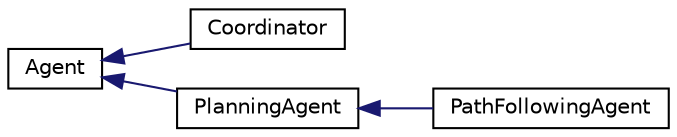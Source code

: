 digraph "Graphical Class Hierarchy"
{
 // LATEX_PDF_SIZE
  edge [fontname="Helvetica",fontsize="10",labelfontname="Helvetica",labelfontsize="10"];
  node [fontname="Helvetica",fontsize="10",shape=record];
  rankdir="LR";
  Node0 [label="Agent",height=0.2,width=0.4,color="black", fillcolor="white", style="filled",URL="$classAgent.html",tooltip=" "];
  Node0 -> Node1 [dir="back",color="midnightblue",fontsize="10",style="solid",fontname="Helvetica"];
  Node1 [label="Coordinator",height=0.2,width=0.4,color="black", fillcolor="white", style="filled",URL="$classCoordinator.html",tooltip=" "];
  Node0 -> Node2 [dir="back",color="midnightblue",fontsize="10",style="solid",fontname="Helvetica"];
  Node2 [label="PlanningAgent",height=0.2,width=0.4,color="black", fillcolor="white", style="filled",URL="$classPlanningAgent.html",tooltip=" "];
  Node2 -> Node3 [dir="back",color="midnightblue",fontsize="10",style="solid",fontname="Helvetica"];
  Node3 [label="PathFollowingAgent",height=0.2,width=0.4,color="black", fillcolor="white", style="filled",URL="$classPathFollowingAgent.html",tooltip=" "];
}
